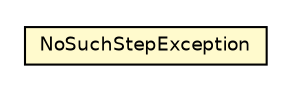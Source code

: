 #!/usr/local/bin/dot
#
# Class diagram 
# Generated by UMLGraph version 5.4 (http://www.umlgraph.org/)
#

digraph G {
	edge [fontname="Helvetica",fontsize=10,labelfontname="Helvetica",labelfontsize=10];
	node [fontname="Helvetica",fontsize=10,shape=plaintext];
	nodesep=0.25;
	ranksep=0.5;
	// jsl.modeling.NoSuchStepException
	c137417 [label=<<table title="jsl.modeling.NoSuchStepException" border="0" cellborder="1" cellspacing="0" cellpadding="2" port="p" bgcolor="lemonChiffon" href="./NoSuchStepException.html">
		<tr><td><table border="0" cellspacing="0" cellpadding="1">
<tr><td align="center" balign="center"> NoSuchStepException </td></tr>
		</table></td></tr>
		</table>>, URL="./NoSuchStepException.html", fontname="Helvetica", fontcolor="black", fontsize=9.0];
}

